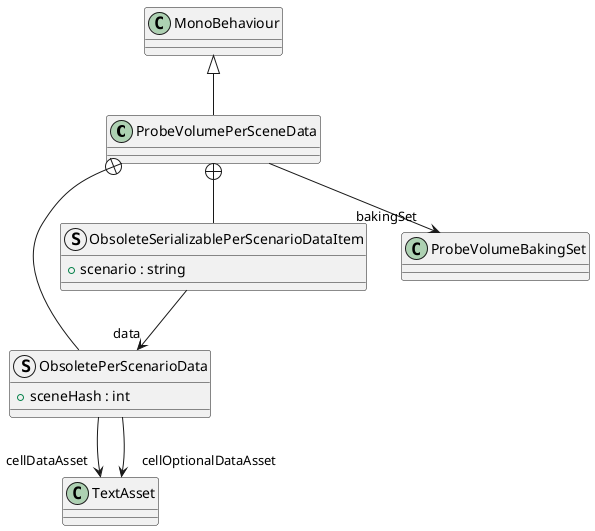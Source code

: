 @startuml
class ProbeVolumePerSceneData {
}
struct ObsoletePerScenarioData {
    + sceneHash : int
}
struct ObsoleteSerializablePerScenarioDataItem {
    + scenario : string
}
MonoBehaviour <|-- ProbeVolumePerSceneData
ProbeVolumePerSceneData --> "bakingSet" ProbeVolumeBakingSet
ProbeVolumePerSceneData +-- ObsoletePerScenarioData
ObsoletePerScenarioData --> "cellDataAsset" TextAsset
ObsoletePerScenarioData --> "cellOptionalDataAsset" TextAsset
ProbeVolumePerSceneData +-- ObsoleteSerializablePerScenarioDataItem
ObsoleteSerializablePerScenarioDataItem --> "data" ObsoletePerScenarioData
@enduml
